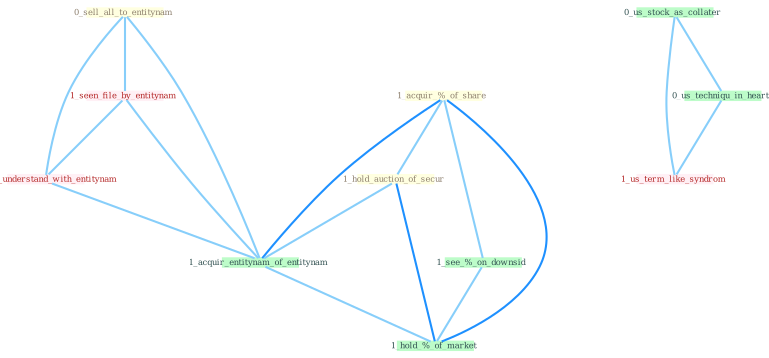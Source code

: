 Graph G{ 
    node
    [shape=polygon,style=filled,width=.5,height=.06,color="#BDFCC9",fixedsize=true,fontsize=4,
    fontcolor="#2f4f4f"];
    {node
    [color="#ffffe0", fontcolor="#8b7d6b"] "0_sell_all_to_entitynam " "1_acquir_%_of_share " "1_hold_auction_of_secur "}
{node [color="#fff0f5", fontcolor="#b22222"] "1_seen_file_by_entitynam " "1_seek_understand_with_entitynam " "1_us_term_like_syndrom "}
edge [color="#B0E2FF"];

	"0_sell_all_to_entitynam " -- "1_seen_file_by_entitynam " [w="1", color="#87cefa" ];
	"0_sell_all_to_entitynam " -- "1_seek_understand_with_entitynam " [w="1", color="#87cefa" ];
	"0_sell_all_to_entitynam " -- "1_acquir_entitynam_of_entitynam " [w="1", color="#87cefa" ];
	"1_acquir_%_of_share " -- "1_hold_auction_of_secur " [w="1", color="#87cefa" ];
	"1_acquir_%_of_share " -- "1_acquir_entitynam_of_entitynam " [w="2", color="#1e90ff" , len=0.8];
	"1_acquir_%_of_share " -- "1_see_%_on_downsid " [w="1", color="#87cefa" ];
	"1_acquir_%_of_share " -- "1_hold_%_of_market " [w="2", color="#1e90ff" , len=0.8];
	"1_hold_auction_of_secur " -- "1_acquir_entitynam_of_entitynam " [w="1", color="#87cefa" ];
	"1_hold_auction_of_secur " -- "1_hold_%_of_market " [w="2", color="#1e90ff" , len=0.8];
	"1_seen_file_by_entitynam " -- "1_seek_understand_with_entitynam " [w="1", color="#87cefa" ];
	"1_seen_file_by_entitynam " -- "1_acquir_entitynam_of_entitynam " [w="1", color="#87cefa" ];
	"0_us_stock_as_collater " -- "0_us_techniqu_in_heart " [w="1", color="#87cefa" ];
	"0_us_stock_as_collater " -- "1_us_term_like_syndrom " [w="1", color="#87cefa" ];
	"1_seek_understand_with_entitynam " -- "1_acquir_entitynam_of_entitynam " [w="1", color="#87cefa" ];
	"1_acquir_entitynam_of_entitynam " -- "1_hold_%_of_market " [w="1", color="#87cefa" ];
	"0_us_techniqu_in_heart " -- "1_us_term_like_syndrom " [w="1", color="#87cefa" ];
	"1_see_%_on_downsid " -- "1_hold_%_of_market " [w="1", color="#87cefa" ];
}